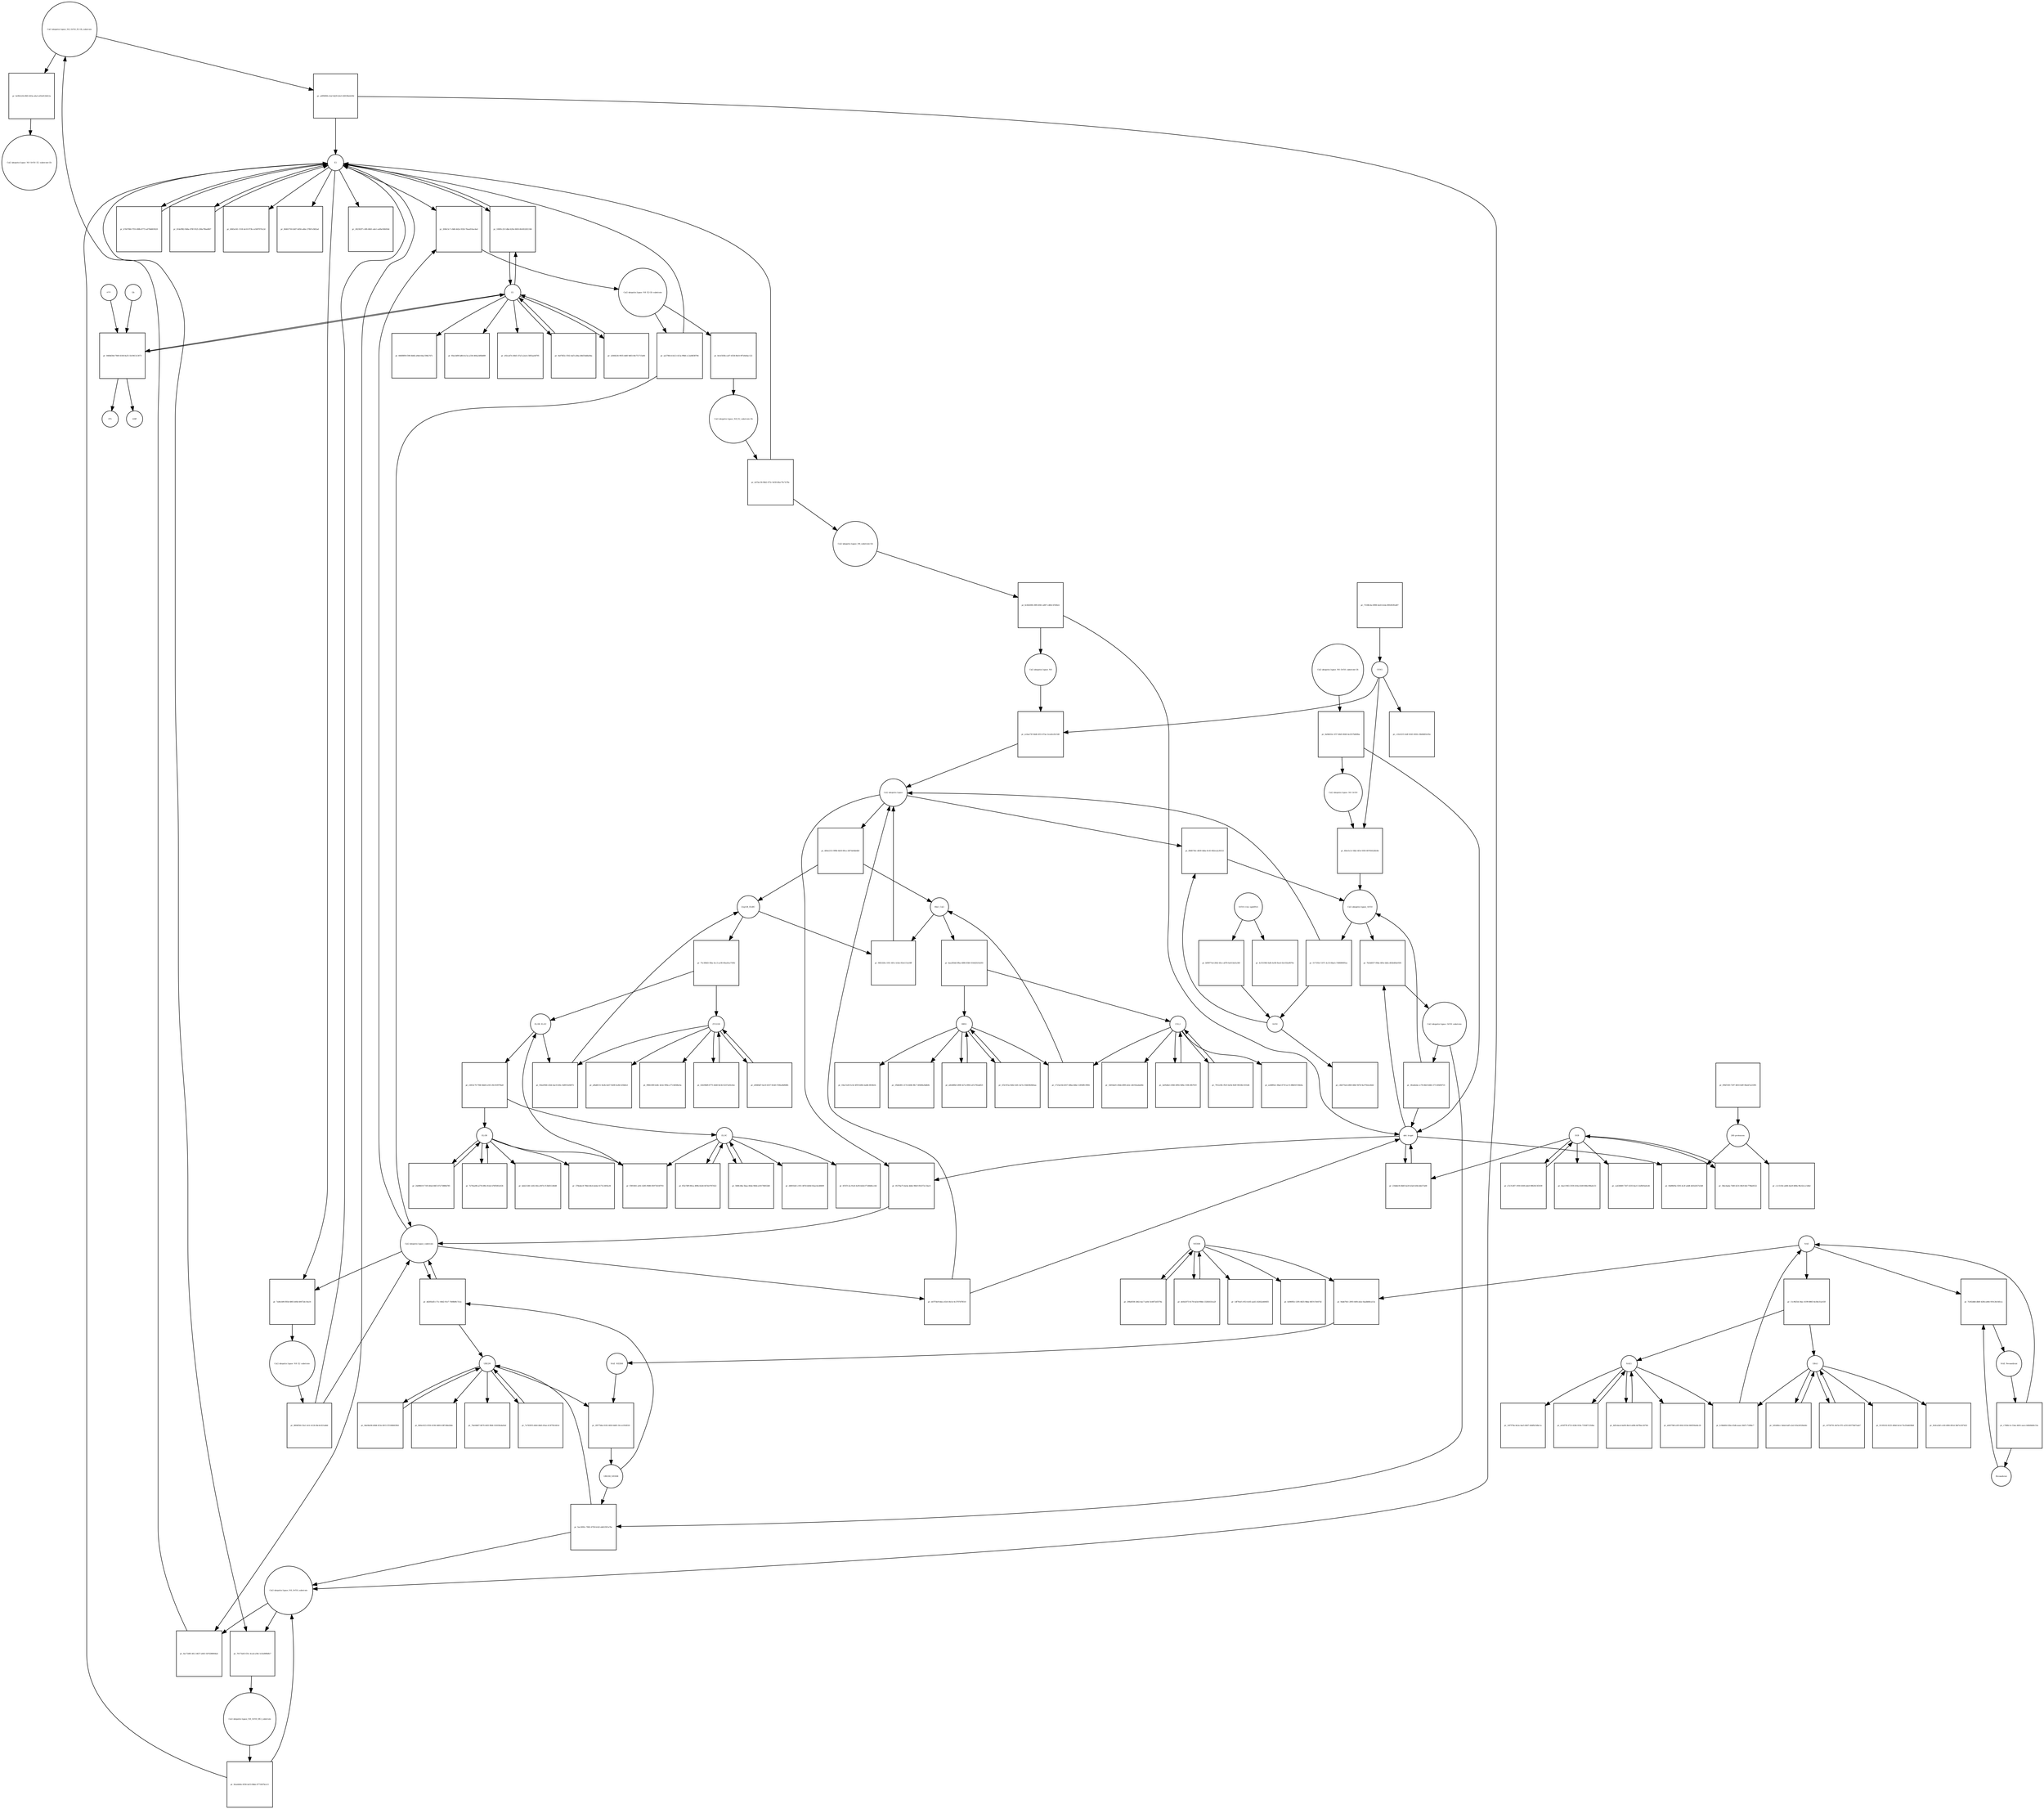 strict digraph  {
"Cul2 ubiquitin ligase_N8_Orf10_E2-Ub_substrate" [annotation="urn_miriam_ncbiprotein_BCD58762|urn_miriam_hgnc.symbol_UBE2|urn_miriam_hgnc.symbol_ZYG11B|urn_miriam_hgnc.symbol_ELOB|urn_miriam_hgnc.symbol_ELOC|urn_miriam_hgnc.symbol_RBX1|urn_miriam_hgnc.symbol_CUL2|urn_miriam_hgnc.symbol_NEDD8", bipartite=0, cls=complex, fontsize=4, label="Cul2 ubiquitin ligase_N8_Orf10_E2-Ub_substrate", shape=circle];
"pr_6e90cb34-d945-463a-a6a3-a05e8126d12a" [annotation="", bipartite=1, cls=process, fontsize=4, label="pr_6e90cb34-d945-463a-a6a3-a05e8126d12a", shape=square];
"Cul2 ubiquitin ligase_N8_Orf10_E2_substrate-Ub" [annotation="urn_miriam_ncbiprotein_BCD58762|urn_miriam_hgnc.symbol_UBE2|urn_miriam_hgnc.symbol_ZYG11B|urn_miriam_hgnc.symbol_ELOB|urn_miriam_hgnc.symbol_ELOC|urn_miriam_hgnc.symbol_RBX1|urn_miriam_hgnc.symbol_CUL2|urn_miriam_hgnc.symbol_NEDD8", bipartite=0, cls=complex, fontsize=4, label="Cul2 ubiquitin ligase_N8_Orf10_E2_substrate-Ub", shape=circle];
"Cul2 ubiquitin ligase_N8_E2-Ub_substrate" [annotation="urn_miriam_hgnc.symbol_ZYG11B|urn_miriam_hgnc.symbol_RBX1|urn_miriam_hgnc.symbol_ELOB|urn_miriam_hgnc.symbol_ELOC|urn_miriam_hgnc.symbol_CUL2|urn_miriam_hgnc.symbol_NEDD8|urn_miriam_hgnc.symbol_UBE2", bipartite=0, cls=complex, fontsize=4, label="Cul2 ubiquitin ligase_N8_E2-Ub_substrate", shape=circle];
"pr_8cb1583b-ca07-4558-8b10-9f7e8e8ac122" [annotation="", bipartite=1, cls=process, fontsize=4, label="pr_8cb1583b-ca07-4558-8b10-9f7e8e8ac122", shape=square];
"Cul2 ubiquitin ligase_N8_E2_substrate-Ub" [annotation="urn_miriam_hgnc.symbol_ZYG11B|urn_miriam_hgnc.symbol_UBE2|urn_miriam_hgnc.symbol_ELOB|urn_miriam_hgnc.symbol_ELOC|urn_miriam_hgnc.symbol_RBX1|urn_miriam_hgnc.symbol_CUL2|urn_miriam_hgnc.symbol_NEDD8", bipartite=0, cls=complex, fontsize=4, label="Cul2 ubiquitin ligase_N8_E2_substrate-Ub", shape=circle];
E2 [annotation="urn_miriam_hgnc.symbol_UBE2", bipartite=0, cls=macromolecule, fontsize=4, label=E2, shape=circle];
"pr_10081c29-1dbd-429e-8450-6b3452821346" [annotation="", bipartite=1, cls=process, fontsize=4, label="pr_10081c29-1dbd-429e-8450-6b3452821346", shape=square];
E1 [annotation="urn_miriam_hgnc.symbol_UBA", bipartite=0, cls=macromolecule, fontsize=4, label=E1, shape=circle];
"pr_0468d30d-7849-4168-8a35-1b19413c3073" [annotation="", bipartite=1, cls=process, fontsize=4, label="pr_0468d30d-7849-4168-8a35-1b19413c3073", shape=square];
Ub [annotation="", bipartite=0, cls="simple chemical", fontsize=4, label=Ub, shape=circle];
ATP [annotation="", bipartite=0, cls="simple chemical", fontsize=4, label=ATP, shape=circle];
AMP [annotation="", bipartite=0, cls="simple chemical", fontsize=4, label=AMP, shape=circle];
PPi [annotation="", bipartite=0, cls="simple chemical", fontsize=4, label=PPi, shape=circle];
"Cul2 ubiquitin ligase_substrate" [annotation="urn_miriam_hgnc.symbol_ZYg11B|urn_miriam_hgnc.symbol_ELOB|urn_miriam_hgnc.symbol_ELOC|urn_miriam_hgnc.symbol_RBX1|urn_miriam_hgnc.symbol_CUL2|urn_miriam_hgnc.symbol_NEDD8", bipartite=0, cls=complex, fontsize=4, label="Cul2 ubiquitin ligase_substrate", shape=circle];
"pr_2fd0c5c7-c8d6-4d2e-9326-76aed10acdad" [annotation="", bipartite=1, cls=process, fontsize=4, label="pr_2fd0c5c7-c8d6-4d2e-9326-76aed10acdad", shape=square];
"Cul2 ubiquitin ligase_N8_Orf10_substrate" [annotation="urn_miriam_ncbiprotein_BCD58762|urn_miriam_hgnc.symbol_ZYG11B|urn_miriam_hgnc.symbol_ELOB|urn_miriam_hgnc.symbol_ELOC|urn_miriam_hgnc.symbol_RBX1|urn_miriam_hgnc.symbol_CUL2|urn_miriam_hgnc.symbol_NEDD8", bipartite=0, cls=complex, fontsize=4, label="Cul2 ubiquitin ligase_N8_Orf10_substrate", shape=circle];
"pr_0ac72d03-4fc2-4627-a843-5476288004ab" [annotation="", bipartite=1, cls=process, fontsize=4, label="pr_0ac72d03-4fc2-4627-a843-5476288004ab", shape=square];
ZYG11B [annotation="urn_miriam_hgnc_HGNC%3A25820", bipartite=0, cls=macromolecule, fontsize=4, label=ZYG11B, shape=circle];
"pr_02439bf8-8775-4440-8e34-f2257a65c6ec" [annotation="", bipartite=1, cls=process, fontsize=4, label="pr_02439bf8-8775-4440-8e34-f2257a65c6ec", shape=square];
UBE2M [annotation="urn_miriam_hgnc_HGNC%3A12491", bipartite=0, cls=macromolecule, fontsize=4, label=UBE2M, shape=circle];
"pr_7e783955-dfe8-4bb5-83ae-d13f7fb1401d" [annotation="", bipartite=1, cls=process, fontsize=4, label="pr_7e783955-dfe8-4bb5-83ae-d13f7fb1401d", shape=square];
UBA3 [annotation="urn_miriam_hgnc_HGNC%3A12470", bipartite=0, cls=macromolecule, fontsize=4, label=UBA3, shape=circle];
"pr_5d1d06cc-9abd-4aff-a2a5-83a26328a44c" [annotation="", bipartite=1, cls=process, fontsize=4, label="pr_5d1d06cc-9abd-4aff-a2a5-83a26328a44c", shape=square];
RBX1 [annotation="urn_miriam_hgnc_HGNC%3A9928", bipartite=0, cls=macromolecule, fontsize=4, label=RBX1, shape=circle];
"pr_a8248fb0-2890-427a-8902-af12782adf23" [annotation="", bipartite=1, cls=process, fontsize=4, label="pr_a8248fb0-2890-427a-8902-af12782adf23", shape=square];
"Orf10 (+)ss sgmRNA" [annotation=urn_miriam_ncbiprotein_BCD58762, bipartite=0, cls="nucleic acid feature", fontsize=4, label="Orf10 (+)ss sgmRNA", shape=circle];
"pr_b09077ed-2642-4fce-a878-6a013dcfa340" [annotation="", bipartite=1, cls=process, fontsize=4, label="pr_b09077ed-2642-4fce-a878-6a013dcfa340", shape=square];
Orf10 [annotation=urn_miriam_ncbiprotein_BCD58762, bipartite=0, cls=macromolecule, fontsize=4, label=Orf10, shape=circle];
NEDD8 [annotation="urn_miriam_hgnc_HGNC%3A7732", bipartite=0, cls=macromolecule, fontsize=4, label=NEDD8, shape=circle];
"pr_298af038-3d42-4ac7-ae0e-5e4872d3578a" [annotation="", bipartite=1, cls=process, fontsize=4, label="pr_298af038-3d42-4ac7-ae0e-5e4872d3578a", shape=square];
NAE1 [annotation="urn_miriam_hgnc_HGNC%3A621", bipartite=0, cls=macromolecule, fontsize=4, label=NAE1, shape=circle];
"pr_a91ff7ff-d723-4286-919e-7350871354ba" [annotation="", bipartite=1, cls=process, fontsize=4, label="pr_a91ff7ff-d723-4286-919e-7350871354ba", shape=square];
ELOC [annotation="urn_miriam_hgnc_HGNC%3A11617", bipartite=0, cls=macromolecule, fontsize=4, label=ELOC, shape=circle];
"pr_ff2e7df9-80ca-490b-b5e8-647dc9767d22" [annotation="", bipartite=1, cls=process, fontsize=4, label="pr_ff2e7df9-80ca-490b-b5e8-647dc9767d22", shape=square];
ELOB [annotation="urn_miriam_hgnc_HGNC%3A11619", bipartite=0, cls=macromolecule, fontsize=4, label=ELOB, shape=circle];
"pr_24d96619-71f0-40ed-84f3-67e75886b785" [annotation="", bipartite=1, cls=process, fontsize=4, label="pr_24d96619-71f0-40ed-84f3-67e75886b785", shape=square];
"pr_b7447966-7f55-498b-8773-a479dd65f420" [annotation="", bipartite=1, cls=process, fontsize=4, label="pr_b7447966-7f55-498b-8773-a479dd65f420", shape=square];
"pr_9a07bf2c-f502-4af3-a0ba-d8d35ddbe0ba" [annotation="", bipartite=1, cls=process, fontsize=4, label="pr_9a07bf2c-f502-4af3-a0ba-d8d35ddbe0ba", shape=square];
DUB [annotation="urn_miriam_hgnc.symbol_DUB", bipartite=0, cls=macromolecule, fontsize=4, label=DUB, shape=circle];
"pr_58ecbada-7449-4231-8fe9-b0c778be8322" [annotation="", bipartite=1, cls=process, fontsize=4, label="pr_58ecbada-7449-4231-8fe9-b0c778be8322", shape=square];
CUL2 [annotation="urn_miriam_hgnc_HGNC%3A2552", bipartite=0, cls=macromolecule, fontsize=4, label=CUL2, shape=circle];
"pr_3a95d4e1-6f46-4992-9d9a-159fc3fb7019" [annotation="", bipartite=1, cls=process, fontsize=4, label="pr_3a95d4e1-6f46-4992-9d9a-159fc3fb7019", shape=square];
"pr_e0fdfdd7-6a10-4537-9cb8-57d0a28d9dfb" [annotation="", bipartite=1, cls=process, fontsize=4, label="pr_e0fdfdd7-6a10-4537-9cb8-57d0a28d9dfb", shape=square];
"pr_0de96e96-b0b8-453e-8015-f553086639b1" [annotation="", bipartite=1, cls=process, fontsize=4, label="pr_0de96e96-b0b8-453e-8015-f553086639b1", shape=square];
"pr_c9756791-4b7d-47f1-af35-60375b07aab7" [annotation="", bipartite=1, cls=process, fontsize=4, label="pr_c9756791-4b7d-47f1-af35-60375b07aab7", shape=square];
"pr_1f3c915a-9d42-42fc-be7a-53b63826b5aa" [annotation="", bipartite=1, cls=process, fontsize=4, label="pr_1f3c915a-9d42-42fc-be7a-53b63826b5aa", shape=square];
"pr_de0e2073-0c78-4a5d-90bb-13282633ca2f" [annotation="", bipartite=1, cls=process, fontsize=4, label="pr_de0e2073-0c78-4a5d-90bb-13282633ca2f", shape=square];
"pr_4d5cdacd-be99-4bc0-a69b-4d7fbec367b4" [annotation="", bipartite=1, cls=process, fontsize=4, label="pr_4d5cdacd-be99-4bc0-a69b-4d7fbec367b4", shape=square];
"pr_568fc48a-5baa-49ab-944b-a5017fd652b8" [annotation="", bipartite=1, cls=process, fontsize=4, label="pr_568fc48a-5baa-49ab-944b-a5017fd652b8", shape=square];
"pr_7e70ea98-a278-49fe-81de-b76f5061ef26" [annotation="", bipartite=1, cls=process, fontsize=4, label="pr_7e70ea98-a278-49fe-81de-b76f5061ef26", shape=square];
"pr_814ef982-9b8a-478f-9525-284a79bad067" [annotation="", bipartite=1, cls=process, fontsize=4, label="pr_814ef982-9b8a-478f-9525-284a79bad067", shape=square];
"pr_a566fa56-9935-4d6f-9d03-6fe751715e66" [annotation="", bipartite=1, cls=process, fontsize=4, label="pr_a566fa56-9935-4d6f-9d03-6fe751715e66", shape=square];
"pr_e7a7e387-1959-4569-a6e0-98629c5f2039" [annotation="", bipartite=1, cls=process, fontsize=4, label="pr_e7a7e387-1959-4569-a6e0-98629c5f2039", shape=square];
"pr_7912cf8c-f9c9-4e5b-9e0f-90338c1031d6" [annotation="", bipartite=1, cls=process, fontsize=4, label="pr_7912cf8c-f9c9-4e5b-9e0f-90338c1031d6", shape=square];
"pr_73188c4a-6998-4ed3-b1da-890281ffa487" [annotation="", bipartite=1, cls=process, fontsize=4, label="pr_73188c4a-6998-4ed3-b1da-890281ffa487", shape=square];
CSN5 [annotation="", bipartite=0, cls=complex, fontsize=4, label=CSN5, shape=circle];
"pr_f09d7ef0-7297-4810-8eff-9fab47a23395" [annotation="", bipartite=1, cls=process, fontsize=4, label="pr_f09d7ef0-7297-4810-8eff-9fab47a23395", shape=square];
"26S-proteasom" [annotation="urn_miriam_obo.go_GO%3A0000502", bipartite=0, cls=complex, fontsize=4, label="26S-proteasom", shape=circle];
NAE_Pevonedistat [annotation="urn_miriam_obo.chebi_CHEBI%3A145535|urn_miriam_hgnc.symbol_NAE1|urn_miriam_hgnc.symbol_UBA3", bipartite=0, cls=complex, fontsize=4, label=NAE_Pevonedistat, shape=circle];
"pr_c7680c1e-53ae-4601-aace-b0bf4b60c52a" [annotation="", bipartite=1, cls=process, fontsize=4, label="pr_c7680c1e-53ae-4601-aace-b0bf4b60c52a", shape=square];
Pevonedistat [annotation="urn_miriam_obo.chebi_CHEBI%3A145535", bipartite=0, cls="simple chemical", fontsize=4, label=Pevonedistat, shape=circle];
NAE [annotation="urn_miriam_hgnc.symbol_NAE1|urn_miriam_hgnc.symbol_UBA3", bipartite=0, cls=complex, fontsize=4, label=NAE, shape=circle];
"pr_11c9625d-34ac-4199-8865-6e36e31ac63f" [annotation="", bipartite=1, cls=process, fontsize=4, label="pr_11c9625d-34ac-4199-8865-6e36e31ac63f", shape=square];
ELOB_ELOC [annotation="urn_miriam_hgnc.symbol_ELOB|urn_miriam_hgnc.symbol_ELOC", bipartite=0, cls=complex, fontsize=4, label=ELOB_ELOC, shape=circle];
"pr_cfd53c70-7940-4bb9-a165-29c01097f4a8" [annotation="", bipartite=1, cls=process, fontsize=4, label="pr_cfd53c70-7940-4bb9-a165-29c01097f4a8", shape=square];
Zyg11B_EloBC [annotation="urn_miriam_hgnc.symbol_ZYG11B|urn_miriam_hgnc.symbol_ELOB|urn_miriam_hgnc.symbol_ELOC", bipartite=0, cls=complex, fontsize=4, label=Zyg11B_EloBC, shape=circle];
"pr_75c380d3-5fba-4cc3-ac00-60ae8ca71f82" [annotation="", bipartite=1, cls=process, fontsize=4, label="pr_75c380d3-5fba-4cc3-ac00-60ae8ca71f82", shape=square];
"Cul2 ubiquitin ligase_N8_substrate-Ub" [annotation="urn_miriam_hgnc.symbol_ZYG11B|urn_miriam_hgnc.symbol_ELOB|urn_miriam_hgnc.symbol_ELOC|urn_miriam_hgnc.symbol_RBX1|urn_miriam_hgnc.symbol_CUL2|urn_miriam_hgnc.symbol_NEDD8", bipartite=0, cls=complex, fontsize=4, label="Cul2 ubiquitin ligase_N8_substrate-Ub", shape=circle];
"pr_6c662696-29f8-4941-a887-cd60c1f500e4" [annotation="", bipartite=1, cls=process, fontsize=4, label="pr_6c662696-29f8-4941-a887-cd60c1f500e4", shape=square];
"Cul2 ubiquitin ligase_N8" [annotation="urn_miriam_hgnc.symbol_ZYG11B|urn_miriam_hgnc.symbol_ELOB|urn_miriam_hgnc.symbol_ELOC|urn_miriam_hgnc.symbol_RBX1|urn_miriam_hgnc.symbol_CUL2|urn_miriam_hgnc.symbol_NEDD8", bipartite=0, cls=complex, fontsize=4, label="Cul2 ubiquitin ligase_N8", shape=circle];
ubit_traget [annotation="", bipartite=0, cls=macromolecule, fontsize=4, label=ubit_traget, shape=circle];
"pr_eb7f7de9-bbca-43c6-8e1e-0c3707d78510" [annotation="", bipartite=1, cls=process, fontsize=4, label="pr_eb7f7de9-bbca-43c6-8e1e-0c3707d78510", shape=square];
"Cul2 ubiquitin ligase" [annotation="urn_miriam_hgnc.symbol_RBX1|urn_miriam_hgnc.symbol_CUL2|urn_miriam_hgnc.symbol_ZYG11B|urn_miriam_hgnc.symbol_ELOB|urn_miriam_hgnc.symbol_ELOC", bipartite=0, cls=complex, fontsize=4, label="Cul2 ubiquitin ligase", shape=circle];
"Cul2 ubiquitin ligase_N8_Orf10_substrate-Ub" [annotation="urn_miriam_ncbiprotein_BCD58762|urn_miriam_hgnc.symbol_ZYG11B|urn_miriam_hgnc.symbol_ELOB|urn_miriam_hgnc.symbol_ELOC|urn_miriam_hgnc.symbol_RBX1|urn_miriam_hgnc.symbol_CUL2|urn_miriam_hgnc.symbol_NEDD8", bipartite=0, cls=complex, fontsize=4, label="Cul2 ubiquitin ligase_N8_Orf10_substrate-Ub", shape=circle];
"pr_0a0b632e-1f37-48d3-9640-4e2557b849ba" [annotation="", bipartite=1, cls=process, fontsize=4, label="pr_0a0b632e-1f37-48d3-9640-4e2557b849ba", shape=square];
"Cul2 ubiquitin ligase_N8_Orf10" [annotation="urn_miriam_hgnc.symbol_ZYG11B|urn_miriam_hgnc.symbol_ELOB|urn_miriam_hgnc.symbol_ELOC|urn_miriam_hgnc.symbol_RBX1|urn_miriam_hgnc.symbol_CUL2|urn_miriam_hgnc.symbol_NEDD8|urn_miriam_ncbiprotein_BCD58762", bipartite=0, cls=complex, fontsize=4, label="Cul2 ubiquitin ligase_N8_Orf10", shape=circle];
"Cul2 ubiquitin ligase_Orf10_substrate" [annotation="urn_miriam_ncbiprotein_BCD58762|urn_miriam_hgnc.symbol_ZYg11B|urn_miriam_hgnc.symbol_ELOB|urn_miriam_hgnc.symbol_ELOC|urn_miriam_hgnc.symbol_RBX1|urn_miriam_hgnc.symbol_CUL2", bipartite=0, cls=complex, fontsize=4, label="Cul2 ubiquitin ligase_Orf10_substrate", shape=circle];
"pr_3fea6eda-cc78-48e0-b6b5-371149d50721" [annotation="", bipartite=1, cls=process, fontsize=4, label="pr_3fea6eda-cc78-48e0-b6b5-371149d50721", shape=square];
"Cul2 ubiquitin ligase_Orf10" [annotation="urn_miriam_ncbiprotein_BCD58762|urn_miriam_hgnc.symbol_ZYG11B|urn_miriam_hgnc.symbol_ELOB|urn_miriam_hgnc.symbol_ELOC|urn_miriam_hgnc.symbol_RBX1|urn_miriam_hgnc.symbol_CUL2", bipartite=0, cls=complex, fontsize=4, label="Cul2 ubiquitin ligase_Orf10", shape=circle];
"pr_40ee5c3c-fdb2-4f3e-9393-80765022824b" [annotation="", bipartite=1, cls=process, fontsize=4, label="pr_40ee5c3c-fdb2-4f3e-9393-80765022824b", shape=square];
"pr_517193cf-1671-4c33-84ad-c7d0680695ac" [annotation="", bipartite=1, cls=process, fontsize=4, label="pr_517193cf-1671-4c33-84ad-c7d0680695ac", shape=square];
"pr_ec6aa73f-04d6-4351-87ae-3cee6cd3c548" [annotation="", bipartite=1, cls=process, fontsize=4, label="pr_ec6aa73f-04d6-4351-87ae-3cee6cd3c548", shape=square];
"pr_484e2315-999b-4b50-89ca-26f7de6bb4b0" [annotation="", bipartite=1, cls=process, fontsize=4, label="pr_484e2315-999b-4b50-89ca-26f7de6bb4b0", shape=square];
Rbx1_Cul2 [annotation="urn_miriam_hgnc.symbol_RBX1|urn_miriam_hgnc.symbol_CUL2", bipartite=0, cls=complex, fontsize=4, label=Rbx1_Cul2, shape=circle];
"pr_dcf3ac36-0bb2-472c-9e58-d6ac70c7a78e" [annotation="", bipartite=1, cls=process, fontsize=4, label="pr_dcf3ac36-0bb2-472c-9e58-d6ac70c7a78e", shape=square];
"Cul2 ubiquitin ligase_N8_E2_substrate" [annotation="urn_miriam_hgnc.symbol_ZYG11B|urn_miriam_hgnc.symbol_ELOB|urn_miriam_hgnc.symbol_ELOC|urn_miriam_hgnc.symbol_RBX1|urn_miriam_hgnc.symbol_CUL2|urn_miriam_hgnc.symbol_NEDD8", bipartite=0, cls=complex, fontsize=4, label="Cul2 ubiquitin ligase_N8_E2_substrate", shape=circle];
"pr_8894f5fd-33a1-4cfc-b126-6bc4c621a8dd" [annotation="", bipartite=1, cls=process, fontsize=4, label="pr_8894f5fd-33a1-4cfc-b126-6bc4c621a8dd", shape=square];
"Cul2 ubiquitin ligase_N8_Orf10_0E2_substrate" [annotation="urn_miriam_ncbiprotein_BCD58762|urn_miriam_hgnc.symbol_ZYG11B|urn_miriam_hgnc.symbol_ELOB|urn_miriam_hgnc.symbol_ELOC|urn_miriam_hgnc.symbol_RBX1|urn_miriam_hgnc.symbol_CUL2|urn_miriam_hgnc.symbol_NEDD8|urn_miriam_hgnc.symbol_UBE2", bipartite=0, cls=complex, fontsize=4, label="Cul2 ubiquitin ligase_N8_Orf10_0E2_substrate", shape=circle];
"pr_9eaebb9a-4558-4a53-8bbe-8771847bce11" [annotation="", bipartite=1, cls=process, fontsize=4, label="pr_9eaebb9a-4558-4a53-8bbe-8771847bce11", shape=square];
"pr_baa283dd-0fba-4886-83b9-35442021b293" [annotation="", bipartite=1, cls=process, fontsize=4, label="pr_baa283dd-0fba-4886-83b9-35442021b293", shape=square];
"pr_234ddcf4-6b6f-4e20-b3a0-b56c4de57a68" [annotation="", bipartite=1, cls=process, fontsize=4, label="pr_234ddcf4-6b6f-4e20-b3a0-b56c4de57a68", shape=square];
"pr_aa5780c4-b5c3-413a-99b6-cc2afd838784" [annotation="", bipartite=1, cls=process, fontsize=4, label="pr_aa5780c4-b5c3-413a-99b6-cc2afd838784", shape=square];
"pr_a6f96906-e5af-4b29-b3e5-828196efef9d" [annotation="", bipartite=1, cls=process, fontsize=4, label="pr_a6f96906-e5af-4b29-b3e5-828196efef9d", shape=square];
"pr_04d9b95e-f205-4c2f-a4d8-4d1b2027e5d8" [annotation="", bipartite=1, cls=process, fontsize=4, label="pr_04d9b95e-f205-4c2f-a4d8-4d1b2027e5d8", shape=square];
"pr_a0bd6151-9a3b-4e47-9e08-fa28c525b8cd" [annotation="", bipartite=1, cls=process, fontsize=4, label="pr_a0bd6151-9a3b-4e47-9e08-fa28c525b8cd", shape=square];
"pr_996fc089-b28c-4e5e-990a-a77c0d58bc6a" [annotation="", bipartite=1, cls=process, fontsize=4, label="pr_996fc089-b28c-4e5e-990a-a77c0d58bc6a", shape=square];
"pr_8b9a1623-0350-4196-9d09-43ff19bb2b9e" [annotation="", bipartite=1, cls=process, fontsize=4, label="pr_8b9a1623-0350-4196-9d09-43ff19bb2b9e", shape=square];
"pr_76e04667-8b79-445f-9fb8-102039e4a9ed" [annotation="", bipartite=1, cls=process, fontsize=4, label="pr_76e04667-8b79-445f-9fb8-102039e4a9ed", shape=square];
"pr_911f6102-8225-40b8-9e1d-7fa354d638b8" [annotation="", bipartite=1, cls=process, fontsize=4, label="pr_911f6102-8225-40b8-9e1d-7fa354d638b8", shape=square];
"pr_9e9ca2bf-cc60-4f06-891d-3b07e33f7d22" [annotation="", bipartite=1, cls=process, fontsize=4, label="pr_9e9ca2bf-cc60-4f06-891d-3b07e33f7d22", shape=square];
"pr_10ea7a58-5c42-4f59-b0fd-2ad8c3816b1b" [annotation="", bipartite=1, cls=process, fontsize=4, label="pr_10ea7a58-5c42-4f59-b0fd-2ad8c3816b1b", shape=square];
"pr_1fb8e881-217d-440b-98c7-400d9a3bdb9c" [annotation="", bipartite=1, cls=process, fontsize=4, label="pr_1fb8e881-217d-440b-98c7-400d9a3bdb9c", shape=square];
"pr_4c551946-0afb-4c86-9ee4-02c032a9670e" [annotation="", bipartite=1, cls=process, fontsize=4, label="pr_4c551946-0afb-4c86-9ee4-02c032a9670e", shape=square];
"pr_c8d375ed-e860-46bf-947b-9a3792ee26d2" [annotation="", bipartite=1, cls=process, fontsize=4, label="pr_c8d375ed-e860-46bf-947b-9a3792ee26d2", shape=square];
"pr_1df7feef-c953-4c65-aa43-24262a449d55" [annotation="", bipartite=1, cls=process, fontsize=4, label="pr_1df7feef-c953-4c65-aa43-24262a449d55", shape=square];
"pr_fa980f5e-1295-4825-9bba-4fb7e7e64742" [annotation="", bipartite=1, cls=process, fontsize=4, label="pr_fa980f5e-1295-4825-9bba-4fb7e7e64742", shape=square];
"pr_a66579bf-a5ff-4943-833d-960f39ed4c20" [annotation="", bipartite=1, cls=process, fontsize=4, label="pr_a66579bf-a5ff-4943-833d-960f39ed4c20", shape=square];
"pr_14f7f78a-8e2a-4ae5-8607-d0dfb23dbc1a" [annotation="", bipartite=1, cls=process, fontsize=4, label="pr_14f7f78a-8e2a-4ae5-8607-d0dfb23dbc1a", shape=square];
"pr_d4001b41-c931-487d-b40d-03aa1dcd6609" [annotation="", bipartite=1, cls=process, fontsize=4, label="pr_d4001b41-c931-487d-b40d-03aa1dcd6609", shape=square];
"pr_fd7d7c3a-91e0-4cf8-b42d-f71d8dfecc6d" [annotation="", bipartite=1, cls=process, fontsize=4, label="pr_fd7d7c3a-91e0-4cf8-b42d-f71d8dfecc6d", shape=square];
"pr_beb21246-1e82-40ca-807e-f13b651240d8" [annotation="", bipartite=1, cls=process, fontsize=4, label="pr_beb21246-1e82-40ca-807e-f13b651240d8", shape=square];
"pr_578edec8-78b4-46cb-bebe-6175c3493a36" [annotation="", bipartite=1, cls=process, fontsize=4, label="pr_578edec8-78b4-46cb-bebe-6175c3493a36", shape=square];
"pr_b945e341-1518-4e10-973b-ce5697074c2d" [annotation="", bipartite=1, cls=process, fontsize=4, label="pr_b945e341-1518-4e10-973b-ce5697074c2d", shape=square];
"pr_84461750-b3d7-4d56-a46e-278b7e3bf2ad" [annotation="", bipartite=1, cls=process, fontsize=4, label="pr_84461750-b3d7-4d56-a46e-278b7e3bf2ad", shape=square];
"pr_666f8f89-f398-4b6b-a9dd-64ac598a747c" [annotation="", bipartite=1, cls=process, fontsize=4, label="pr_666f8f89-f398-4b6b-a9dd-64ac598a747c", shape=square];
"pr_f0ee3d9f-bd64-4c5a-a336-466a24f6b889" [annotation="", bipartite=1, cls=process, fontsize=4, label="pr_f0ee3d9f-bd64-4c5a-a336-466a24f6b889", shape=square];
"pr_4ea11943-3359-410a-b549-884c0f8a4c53" [annotation="", bipartite=1, cls=process, fontsize=4, label="pr_4ea11943-3359-410a-b549-884c0f8a4c53", shape=square];
"pr_ca434849-7267-4335-8acf-c5efb93a0cd4" [annotation="", bipartite=1, cls=process, fontsize=4, label="pr_ca434849-7267-4335-8acf-c5efb93a0cd4", shape=square];
"pr_a248f0e2-38ad-4719-ac15-88b01f158e6a" [annotation="", bipartite=1, cls=process, fontsize=4, label="pr_a248f0e2-38ad-4719-ac15-88b01f158e6a", shape=square];
"pr_1b934a01-d5bb-4f89-a62c-d4192eabed0e" [annotation="", bipartite=1, cls=process, fontsize=4, label="pr_1b934a01-d5bb-4f89-a62c-d4192eabed0e", shape=square];
"pr_c10c6215-fa8f-4545-9456-c9b84683c85e" [annotation="", bipartite=1, cls=process, fontsize=4, label="pr_c10c6215-fa8f-4545-9456-c9b84683c85e", shape=square];
"pr_c1c513fe-a466-4ee9-8d9a-96c42ccc5db2" [annotation="", bipartite=1, cls=process, fontsize=4, label="pr_c1c513fe-a466-4ee9-8d9a-96c42ccc5db2", shape=square];
NAE_NEDD8 [annotation="urn_miriam_hgnc.symbol_NEDD8|urn_miriam_hgnc.symbol_NAE1|urn_miriam_hgnc.symbol_UBA3", bipartite=0, cls=complex, fontsize=4, label=NAE_NEDD8, shape=circle];
"pr_2f977b8a-0182-4820-bbf8-19cce195d520" [annotation="", bipartite=1, cls=process, fontsize=4, label="pr_2f977b8a-0182-4820-bbf8-19cce195d520", shape=square];
UBE2M_NEDD8 [annotation="urn_miriam_hgnc.symbol_UBE2M|urn_miriam_hgnc.symbol_NEDD8", bipartite=0, cls=complex, fontsize=4, label=UBE2M_NEDD8, shape=circle];
"pr_89d6736c-d839-4dba-8c45-682ea2a36153" [annotation="", bipartite=1, cls=process, fontsize=4, label="pr_89d6736c-d839-4dba-8c45-682ea2a36153", shape=square];
"pr_9abb70e1-2093-44f4-afae-0aadb68ca13a" [annotation="", bipartite=1, cls=process, fontsize=4, label="pr_9abb70e1-2093-44f4-afae-0aadb68ca13a", shape=square];
"pr_7e362db6-db6f-420b-a464-919c26c0d1ca" [annotation="", bipartite=1, cls=process, fontsize=4, label="pr_7e362db6-db6f-420b-a464-919c26c0d1ca", shape=square];
"pr_fc9bb0fd-02be-45db-aaae-28d7c7180bc7" [annotation="", bipartite=1, cls=process, fontsize=4, label="pr_fc9bb0fd-02be-45db-aaae-28d7c7180bc7", shape=square];
"pr_93ea9566-22b4-4ac0-b5fa-1b8915efd072" [annotation="", bipartite=1, cls=process, fontsize=4, label="pr_93ea9566-22b4-4ac0-b5fa-1b8915efd072", shape=square];
"pr_f5f01661-af41-4285-9680-85973416f793" [annotation="", bipartite=1, cls=process, fontsize=4, label="pr_f5f01661-af41-4285-9680-85973416f793", shape=square];
"pr_94f2320e-1051-401c-b1de-f43e115a18ff" [annotation="", bipartite=1, cls=process, fontsize=4, label="pr_94f2320e-1051-401c-b1de-f43e115a18ff", shape=square];
"pr_0537ba75-be4a-4dde-98e9-054372c33ac6" [annotation="", bipartite=1, cls=process, fontsize=4, label="pr_0537ba75-be4a-4dde-98e9-054372c33ac6", shape=square];
"pr_dd285ed5-c71c-40d2-91e7-7408b9fc7a1a" [annotation="", bipartite=1, cls=process, fontsize=4, label="pr_dd285ed5-c71c-40d2-91e7-7408b9fc7a1a", shape=square];
"pr_7b24d037-09da-485e-bbfa-d02b484e05f4" [annotation="", bipartite=1, cls=process, fontsize=4, label="pr_7b24d037-09da-485e-bbfa-d02b484e05f4", shape=square];
"pr_5ac2692c-7682-4758-b1d2-abb535f1a7bc" [annotation="", bipartite=1, cls=process, fontsize=4, label="pr_5ac2692c-7682-4758-b1d2-abb535f1a7bc", shape=square];
"pr_7a46cb90-f85d-4865-bf4b-40672dc16a16" [annotation="", bipartite=1, cls=process, fontsize=4, label="pr_7a46cb90-f85d-4865-bf4b-40672dc16a16", shape=square];
"pr_70173a65-f25c-4cad-a30e-1e5ed9f8dfe7" [annotation="", bipartite=1, cls=process, fontsize=4, label="pr_70173a65-f25c-4cad-a30e-1e5ed9f8dfe7", shape=square];
"pr_1723a10d-d557-48ba-b6be-12856ffc9904" [annotation="", bipartite=1, cls=process, fontsize=4, label="pr_1723a10d-d557-48ba-b6be-12856ffc9904", shape=square];
"pr_e92ca67e-48d1-47a5-a2a4-c58f3aa0d795" [annotation="", bipartite=1, cls=process, fontsize=4, label="pr_e92ca67e-48d1-47a5-a2a4-c58f3aa0d795", shape=square];
"pr_282302f7-c4f6-48d1-a4e1-eafbe50645b4" [annotation="", bipartite=1, cls=process, fontsize=4, label="pr_282302f7-c4f6-48d1-a4e1-eafbe50645b4", shape=square];
"Cul2 ubiquitin ligase_N8_Orf10_E2-Ub_substrate" -> "pr_6e90cb34-d945-463a-a6a3-a05e8126d12a"  [annotation="", interaction_type=consumption];
"Cul2 ubiquitin ligase_N8_Orf10_E2-Ub_substrate" -> "pr_a6f96906-e5af-4b29-b3e5-828196efef9d"  [annotation="", interaction_type=consumption];
"pr_6e90cb34-d945-463a-a6a3-a05e8126d12a" -> "Cul2 ubiquitin ligase_N8_Orf10_E2_substrate-Ub"  [annotation="", interaction_type=production];
"Cul2 ubiquitin ligase_N8_E2-Ub_substrate" -> "pr_8cb1583b-ca07-4558-8b10-9f7e8e8ac122"  [annotation="", interaction_type=consumption];
"Cul2 ubiquitin ligase_N8_E2-Ub_substrate" -> "pr_aa5780c4-b5c3-413a-99b6-cc2afd838784"  [annotation="", interaction_type=consumption];
"pr_8cb1583b-ca07-4558-8b10-9f7e8e8ac122" -> "Cul2 ubiquitin ligase_N8_E2_substrate-Ub"  [annotation="", interaction_type=production];
"Cul2 ubiquitin ligase_N8_E2_substrate-Ub" -> "pr_dcf3ac36-0bb2-472c-9e58-d6ac70c7a78e"  [annotation="", interaction_type=consumption];
E2 -> "pr_10081c29-1dbd-429e-8450-6b3452821346"  [annotation="", interaction_type=consumption];
E2 -> "pr_2fd0c5c7-c8d6-4d2e-9326-76aed10acdad"  [annotation="", interaction_type=consumption];
E2 -> "pr_0ac72d03-4fc2-4627-a843-5476288004ab"  [annotation="", interaction_type=consumption];
E2 -> "pr_b7447966-7f55-498b-8773-a479dd65f420"  [annotation="", interaction_type=consumption];
E2 -> "pr_814ef982-9b8a-478f-9525-284a79bad067"  [annotation="", interaction_type=consumption];
E2 -> "pr_b945e341-1518-4e10-973b-ce5697074c2d"  [annotation="", interaction_type=consumption];
E2 -> "pr_84461750-b3d7-4d56-a46e-278b7e3bf2ad"  [annotation="", interaction_type=consumption];
E2 -> "pr_7a46cb90-f85d-4865-bf4b-40672dc16a16"  [annotation="", interaction_type=consumption];
E2 -> "pr_70173a65-f25c-4cad-a30e-1e5ed9f8dfe7"  [annotation="", interaction_type=consumption];
E2 -> "pr_282302f7-c4f6-48d1-a4e1-eafbe50645b4"  [annotation="", interaction_type=consumption];
"pr_10081c29-1dbd-429e-8450-6b3452821346" -> E2  [annotation="", interaction_type=production];
"pr_10081c29-1dbd-429e-8450-6b3452821346" -> E1  [annotation="", interaction_type=production];
E1 -> "pr_10081c29-1dbd-429e-8450-6b3452821346"  [annotation="", interaction_type=consumption];
E1 -> "pr_0468d30d-7849-4168-8a35-1b19413c3073"  [annotation="", interaction_type=consumption];
E1 -> "pr_9a07bf2c-f502-4af3-a0ba-d8d35ddbe0ba"  [annotation="", interaction_type=consumption];
E1 -> "pr_a566fa56-9935-4d6f-9d03-6fe751715e66"  [annotation="", interaction_type=consumption];
E1 -> "pr_666f8f89-f398-4b6b-a9dd-64ac598a747c"  [annotation="", interaction_type=consumption];
E1 -> "pr_f0ee3d9f-bd64-4c5a-a336-466a24f6b889"  [annotation="", interaction_type=consumption];
E1 -> "pr_e92ca67e-48d1-47a5-a2a4-c58f3aa0d795"  [annotation="", interaction_type=consumption];
"pr_0468d30d-7849-4168-8a35-1b19413c3073" -> E1  [annotation="", interaction_type=production];
"pr_0468d30d-7849-4168-8a35-1b19413c3073" -> AMP  [annotation="", interaction_type=production];
"pr_0468d30d-7849-4168-8a35-1b19413c3073" -> PPi  [annotation="", interaction_type=production];
Ub -> "pr_0468d30d-7849-4168-8a35-1b19413c3073"  [annotation="", interaction_type=consumption];
ATP -> "pr_0468d30d-7849-4168-8a35-1b19413c3073"  [annotation="", interaction_type=consumption];
"Cul2 ubiquitin ligase_substrate" -> "pr_2fd0c5c7-c8d6-4d2e-9326-76aed10acdad"  [annotation="", interaction_type=consumption];
"Cul2 ubiquitin ligase_substrate" -> "pr_eb7f7de9-bbca-43c6-8e1e-0c3707d78510"  [annotation="", interaction_type=consumption];
"Cul2 ubiquitin ligase_substrate" -> "pr_dd285ed5-c71c-40d2-91e7-7408b9fc7a1a"  [annotation="", interaction_type=consumption];
"Cul2 ubiquitin ligase_substrate" -> "pr_7a46cb90-f85d-4865-bf4b-40672dc16a16"  [annotation="", interaction_type=consumption];
"pr_2fd0c5c7-c8d6-4d2e-9326-76aed10acdad" -> "Cul2 ubiquitin ligase_N8_E2-Ub_substrate"  [annotation="", interaction_type=production];
"Cul2 ubiquitin ligase_N8_Orf10_substrate" -> "pr_0ac72d03-4fc2-4627-a843-5476288004ab"  [annotation="", interaction_type=consumption];
"Cul2 ubiquitin ligase_N8_Orf10_substrate" -> "pr_70173a65-f25c-4cad-a30e-1e5ed9f8dfe7"  [annotation="", interaction_type=consumption];
"pr_0ac72d03-4fc2-4627-a843-5476288004ab" -> "Cul2 ubiquitin ligase_N8_Orf10_E2-Ub_substrate"  [annotation="", interaction_type=production];
ZYG11B -> "pr_02439bf8-8775-4440-8e34-f2257a65c6ec"  [annotation="", interaction_type=consumption];
ZYG11B -> "pr_e0fdfdd7-6a10-4537-9cb8-57d0a28d9dfb"  [annotation="", interaction_type=consumption];
ZYG11B -> "pr_a0bd6151-9a3b-4e47-9e08-fa28c525b8cd"  [annotation="", interaction_type=consumption];
ZYG11B -> "pr_996fc089-b28c-4e5e-990a-a77c0d58bc6a"  [annotation="", interaction_type=consumption];
ZYG11B -> "pr_93ea9566-22b4-4ac0-b5fa-1b8915efd072"  [annotation="", interaction_type=consumption];
"pr_02439bf8-8775-4440-8e34-f2257a65c6ec" -> ZYG11B  [annotation="", interaction_type=production];
UBE2M -> "pr_7e783955-dfe8-4bb5-83ae-d13f7fb1401d"  [annotation="", interaction_type=consumption];
UBE2M -> "pr_0de96e96-b0b8-453e-8015-f553086639b1"  [annotation="", interaction_type=consumption];
UBE2M -> "pr_8b9a1623-0350-4196-9d09-43ff19bb2b9e"  [annotation="", interaction_type=consumption];
UBE2M -> "pr_76e04667-8b79-445f-9fb8-102039e4a9ed"  [annotation="", interaction_type=consumption];
UBE2M -> "pr_2f977b8a-0182-4820-bbf8-19cce195d520"  [annotation="", interaction_type=consumption];
"pr_7e783955-dfe8-4bb5-83ae-d13f7fb1401d" -> UBE2M  [annotation="", interaction_type=production];
UBA3 -> "pr_5d1d06cc-9abd-4aff-a2a5-83a26328a44c"  [annotation="", interaction_type=consumption];
UBA3 -> "pr_c9756791-4b7d-47f1-af35-60375b07aab7"  [annotation="", interaction_type=consumption];
UBA3 -> "pr_911f6102-8225-40b8-9e1d-7fa354d638b8"  [annotation="", interaction_type=consumption];
UBA3 -> "pr_9e9ca2bf-cc60-4f06-891d-3b07e33f7d22"  [annotation="", interaction_type=consumption];
UBA3 -> "pr_fc9bb0fd-02be-45db-aaae-28d7c7180bc7"  [annotation="", interaction_type=consumption];
"pr_5d1d06cc-9abd-4aff-a2a5-83a26328a44c" -> UBA3  [annotation="", interaction_type=production];
RBX1 -> "pr_a8248fb0-2890-427a-8902-af12782adf23"  [annotation="", interaction_type=consumption];
RBX1 -> "pr_1f3c915a-9d42-42fc-be7a-53b63826b5aa"  [annotation="", interaction_type=consumption];
RBX1 -> "pr_10ea7a58-5c42-4f59-b0fd-2ad8c3816b1b"  [annotation="", interaction_type=consumption];
RBX1 -> "pr_1fb8e881-217d-440b-98c7-400d9a3bdb9c"  [annotation="", interaction_type=consumption];
RBX1 -> "pr_1723a10d-d557-48ba-b6be-12856ffc9904"  [annotation="", interaction_type=consumption];
"pr_a8248fb0-2890-427a-8902-af12782adf23" -> RBX1  [annotation="", interaction_type=production];
"Orf10 (+)ss sgmRNA" -> "pr_b09077ed-2642-4fce-a878-6a013dcfa340"  [annotation="", interaction_type=consumption];
"Orf10 (+)ss sgmRNA" -> "pr_4c551946-0afb-4c86-9ee4-02c032a9670e"  [annotation="", interaction_type=consumption];
"pr_b09077ed-2642-4fce-a878-6a013dcfa340" -> Orf10  [annotation="", interaction_type=production];
Orf10 -> "pr_c8d375ed-e860-46bf-947b-9a3792ee26d2"  [annotation="", interaction_type=consumption];
Orf10 -> "pr_89d6736c-d839-4dba-8c45-682ea2a36153"  [annotation="", interaction_type=consumption];
NEDD8 -> "pr_298af038-3d42-4ac7-ae0e-5e4872d3578a"  [annotation="", interaction_type=consumption];
NEDD8 -> "pr_de0e2073-0c78-4a5d-90bb-13282633ca2f"  [annotation="", interaction_type=consumption];
NEDD8 -> "pr_1df7feef-c953-4c65-aa43-24262a449d55"  [annotation="", interaction_type=consumption];
NEDD8 -> "pr_fa980f5e-1295-4825-9bba-4fb7e7e64742"  [annotation="", interaction_type=consumption];
NEDD8 -> "pr_9abb70e1-2093-44f4-afae-0aadb68ca13a"  [annotation="", interaction_type=consumption];
"pr_298af038-3d42-4ac7-ae0e-5e4872d3578a" -> NEDD8  [annotation="", interaction_type=production];
NAE1 -> "pr_a91ff7ff-d723-4286-919e-7350871354ba"  [annotation="", interaction_type=consumption];
NAE1 -> "pr_4d5cdacd-be99-4bc0-a69b-4d7fbec367b4"  [annotation="", interaction_type=consumption];
NAE1 -> "pr_a66579bf-a5ff-4943-833d-960f39ed4c20"  [annotation="", interaction_type=consumption];
NAE1 -> "pr_14f7f78a-8e2a-4ae5-8607-d0dfb23dbc1a"  [annotation="", interaction_type=consumption];
NAE1 -> "pr_fc9bb0fd-02be-45db-aaae-28d7c7180bc7"  [annotation="", interaction_type=consumption];
"pr_a91ff7ff-d723-4286-919e-7350871354ba" -> NAE1  [annotation="", interaction_type=production];
ELOC -> "pr_ff2e7df9-80ca-490b-b5e8-647dc9767d22"  [annotation="", interaction_type=consumption];
ELOC -> "pr_568fc48a-5baa-49ab-944b-a5017fd652b8"  [annotation="", interaction_type=consumption];
ELOC -> "pr_d4001b41-c931-487d-b40d-03aa1dcd6609"  [annotation="", interaction_type=consumption];
ELOC -> "pr_fd7d7c3a-91e0-4cf8-b42d-f71d8dfecc6d"  [annotation="", interaction_type=consumption];
ELOC -> "pr_f5f01661-af41-4285-9680-85973416f793"  [annotation="", interaction_type=consumption];
"pr_ff2e7df9-80ca-490b-b5e8-647dc9767d22" -> ELOC  [annotation="", interaction_type=production];
ELOB -> "pr_24d96619-71f0-40ed-84f3-67e75886b785"  [annotation="", interaction_type=consumption];
ELOB -> "pr_7e70ea98-a278-49fe-81de-b76f5061ef26"  [annotation="", interaction_type=consumption];
ELOB -> "pr_beb21246-1e82-40ca-807e-f13b651240d8"  [annotation="", interaction_type=consumption];
ELOB -> "pr_578edec8-78b4-46cb-bebe-6175c3493a36"  [annotation="", interaction_type=consumption];
ELOB -> "pr_f5f01661-af41-4285-9680-85973416f793"  [annotation="", interaction_type=consumption];
"pr_24d96619-71f0-40ed-84f3-67e75886b785" -> ELOB  [annotation="", interaction_type=production];
"pr_b7447966-7f55-498b-8773-a479dd65f420" -> E2  [annotation="", interaction_type=production];
"pr_9a07bf2c-f502-4af3-a0ba-d8d35ddbe0ba" -> E1  [annotation="", interaction_type=production];
DUB -> "pr_58ecbada-7449-4231-8fe9-b0c778be8322"  [annotation="", interaction_type=consumption];
DUB -> "pr_e7a7e387-1959-4569-a6e0-98629c5f2039"  [annotation="", interaction_type=consumption];
DUB -> "pr_234ddcf4-6b6f-4e20-b3a0-b56c4de57a68"  [annotation="", interaction_type=catalysis];
DUB -> "pr_4ea11943-3359-410a-b549-884c0f8a4c53"  [annotation="", interaction_type=consumption];
DUB -> "pr_ca434849-7267-4335-8acf-c5efb93a0cd4"  [annotation="", interaction_type=consumption];
"pr_58ecbada-7449-4231-8fe9-b0c778be8322" -> DUB  [annotation="", interaction_type=production];
CUL2 -> "pr_3a95d4e1-6f46-4992-9d9a-159fc3fb7019"  [annotation="", interaction_type=consumption];
CUL2 -> "pr_7912cf8c-f9c9-4e5b-9e0f-90338c1031d6"  [annotation="", interaction_type=consumption];
CUL2 -> "pr_a248f0e2-38ad-4719-ac15-88b01f158e6a"  [annotation="", interaction_type=consumption];
CUL2 -> "pr_1b934a01-d5bb-4f89-a62c-d4192eabed0e"  [annotation="", interaction_type=consumption];
CUL2 -> "pr_1723a10d-d557-48ba-b6be-12856ffc9904"  [annotation="", interaction_type=consumption];
"pr_3a95d4e1-6f46-4992-9d9a-159fc3fb7019" -> CUL2  [annotation="", interaction_type=production];
"pr_e0fdfdd7-6a10-4537-9cb8-57d0a28d9dfb" -> ZYG11B  [annotation="", interaction_type=production];
"pr_0de96e96-b0b8-453e-8015-f553086639b1" -> UBE2M  [annotation="", interaction_type=production];
"pr_c9756791-4b7d-47f1-af35-60375b07aab7" -> UBA3  [annotation="", interaction_type=production];
"pr_1f3c915a-9d42-42fc-be7a-53b63826b5aa" -> RBX1  [annotation="", interaction_type=production];
"pr_de0e2073-0c78-4a5d-90bb-13282633ca2f" -> NEDD8  [annotation="", interaction_type=production];
"pr_4d5cdacd-be99-4bc0-a69b-4d7fbec367b4" -> NAE1  [annotation="", interaction_type=production];
"pr_568fc48a-5baa-49ab-944b-a5017fd652b8" -> ELOC  [annotation="", interaction_type=production];
"pr_7e70ea98-a278-49fe-81de-b76f5061ef26" -> ELOB  [annotation="", interaction_type=production];
"pr_814ef982-9b8a-478f-9525-284a79bad067" -> E2  [annotation="", interaction_type=production];
"pr_a566fa56-9935-4d6f-9d03-6fe751715e66" -> E1  [annotation="", interaction_type=production];
"pr_e7a7e387-1959-4569-a6e0-98629c5f2039" -> DUB  [annotation="", interaction_type=production];
"pr_7912cf8c-f9c9-4e5b-9e0f-90338c1031d6" -> CUL2  [annotation="", interaction_type=production];
"pr_73188c4a-6998-4ed3-b1da-890281ffa487" -> CSN5  [annotation="", interaction_type=production];
CSN5 -> "pr_40ee5c3c-fdb2-4f3e-9393-80765022824b"  [annotation="", interaction_type=catalysis];
CSN5 -> "pr_ec6aa73f-04d6-4351-87ae-3cee6cd3c548"  [annotation="", interaction_type=catalysis];
CSN5 -> "pr_c10c6215-fa8f-4545-9456-c9b84683c85e"  [annotation="", interaction_type=consumption];
"pr_f09d7ef0-7297-4810-8eff-9fab47a23395" -> "26S-proteasom"  [annotation="", interaction_type=production];
"26S-proteasom" -> "pr_04d9b95e-f205-4c2f-a4d8-4d1b2027e5d8"  [annotation="", interaction_type=catalysis];
"26S-proteasom" -> "pr_c1c513fe-a466-4ee9-8d9a-96c42ccc5db2"  [annotation="", interaction_type=consumption];
NAE_Pevonedistat -> "pr_c7680c1e-53ae-4601-aace-b0bf4b60c52a"  [annotation="", interaction_type=consumption];
"pr_c7680c1e-53ae-4601-aace-b0bf4b60c52a" -> Pevonedistat  [annotation="", interaction_type=production];
"pr_c7680c1e-53ae-4601-aace-b0bf4b60c52a" -> NAE  [annotation="", interaction_type=production];
Pevonedistat -> "pr_7e362db6-db6f-420b-a464-919c26c0d1ca"  [annotation="", interaction_type=consumption];
NAE -> "pr_11c9625d-34ac-4199-8865-6e36e31ac63f"  [annotation="", interaction_type=consumption];
NAE -> "pr_9abb70e1-2093-44f4-afae-0aadb68ca13a"  [annotation="", interaction_type=consumption];
NAE -> "pr_7e362db6-db6f-420b-a464-919c26c0d1ca"  [annotation="", interaction_type=consumption];
"pr_11c9625d-34ac-4199-8865-6e36e31ac63f" -> NAE1  [annotation="", interaction_type=production];
"pr_11c9625d-34ac-4199-8865-6e36e31ac63f" -> UBA3  [annotation="", interaction_type=production];
ELOB_ELOC -> "pr_cfd53c70-7940-4bb9-a165-29c01097f4a8"  [annotation="", interaction_type=consumption];
ELOB_ELOC -> "pr_93ea9566-22b4-4ac0-b5fa-1b8915efd072"  [annotation="", interaction_type=consumption];
"pr_cfd53c70-7940-4bb9-a165-29c01097f4a8" -> ELOB  [annotation="", interaction_type=production];
"pr_cfd53c70-7940-4bb9-a165-29c01097f4a8" -> ELOC  [annotation="", interaction_type=production];
Zyg11B_EloBC -> "pr_75c380d3-5fba-4cc3-ac00-60ae8ca71f82"  [annotation="", interaction_type=consumption];
Zyg11B_EloBC -> "pr_94f2320e-1051-401c-b1de-f43e115a18ff"  [annotation="", interaction_type=consumption];
"pr_75c380d3-5fba-4cc3-ac00-60ae8ca71f82" -> ELOB_ELOC  [annotation="", interaction_type=production];
"pr_75c380d3-5fba-4cc3-ac00-60ae8ca71f82" -> ZYG11B  [annotation="", interaction_type=production];
"Cul2 ubiquitin ligase_N8_substrate-Ub" -> "pr_6c662696-29f8-4941-a887-cd60c1f500e4"  [annotation="", interaction_type=consumption];
"pr_6c662696-29f8-4941-a887-cd60c1f500e4" -> "Cul2 ubiquitin ligase_N8"  [annotation="", interaction_type=production];
"pr_6c662696-29f8-4941-a887-cd60c1f500e4" -> ubit_traget  [annotation="", interaction_type=production];
"Cul2 ubiquitin ligase_N8" -> "pr_ec6aa73f-04d6-4351-87ae-3cee6cd3c548"  [annotation="", interaction_type=consumption];
ubit_traget -> "pr_234ddcf4-6b6f-4e20-b3a0-b56c4de57a68"  [annotation="", interaction_type=consumption];
ubit_traget -> "pr_04d9b95e-f205-4c2f-a4d8-4d1b2027e5d8"  [annotation="", interaction_type=consumption];
ubit_traget -> "pr_0537ba75-be4a-4dde-98e9-054372c33ac6"  [annotation="", interaction_type=consumption];
ubit_traget -> "pr_7b24d037-09da-485e-bbfa-d02b484e05f4"  [annotation="", interaction_type=consumption];
"pr_eb7f7de9-bbca-43c6-8e1e-0c3707d78510" -> "Cul2 ubiquitin ligase"  [annotation="", interaction_type=production];
"pr_eb7f7de9-bbca-43c6-8e1e-0c3707d78510" -> ubit_traget  [annotation="", interaction_type=production];
"Cul2 ubiquitin ligase" -> "pr_484e2315-999b-4b50-89ca-26f7de6bb4b0"  [annotation="", interaction_type=consumption];
"Cul2 ubiquitin ligase" -> "pr_89d6736c-d839-4dba-8c45-682ea2a36153"  [annotation="", interaction_type=consumption];
"Cul2 ubiquitin ligase" -> "pr_0537ba75-be4a-4dde-98e9-054372c33ac6"  [annotation="", interaction_type=consumption];
"Cul2 ubiquitin ligase_N8_Orf10_substrate-Ub" -> "pr_0a0b632e-1f37-48d3-9640-4e2557b849ba"  [annotation="", interaction_type=consumption];
"pr_0a0b632e-1f37-48d3-9640-4e2557b849ba" -> "Cul2 ubiquitin ligase_N8_Orf10"  [annotation="", interaction_type=production];
"pr_0a0b632e-1f37-48d3-9640-4e2557b849ba" -> ubit_traget  [annotation="", interaction_type=production];
"Cul2 ubiquitin ligase_N8_Orf10" -> "pr_40ee5c3c-fdb2-4f3e-9393-80765022824b"  [annotation="", interaction_type=consumption];
"Cul2 ubiquitin ligase_Orf10_substrate" -> "pr_3fea6eda-cc78-48e0-b6b5-371149d50721"  [annotation="", interaction_type=consumption];
"Cul2 ubiquitin ligase_Orf10_substrate" -> "pr_5ac2692c-7682-4758-b1d2-abb535f1a7bc"  [annotation="", interaction_type=consumption];
"pr_3fea6eda-cc78-48e0-b6b5-371149d50721" -> "Cul2 ubiquitin ligase_Orf10"  [annotation="", interaction_type=production];
"pr_3fea6eda-cc78-48e0-b6b5-371149d50721" -> ubit_traget  [annotation="", interaction_type=production];
"Cul2 ubiquitin ligase_Orf10" -> "pr_517193cf-1671-4c33-84ad-c7d0680695ac"  [annotation="", interaction_type=consumption];
"Cul2 ubiquitin ligase_Orf10" -> "pr_7b24d037-09da-485e-bbfa-d02b484e05f4"  [annotation="", interaction_type=consumption];
"pr_40ee5c3c-fdb2-4f3e-9393-80765022824b" -> "Cul2 ubiquitin ligase_Orf10"  [annotation="", interaction_type=production];
"pr_517193cf-1671-4c33-84ad-c7d0680695ac" -> Orf10  [annotation="", interaction_type=production];
"pr_517193cf-1671-4c33-84ad-c7d0680695ac" -> "Cul2 ubiquitin ligase"  [annotation="", interaction_type=production];
"pr_ec6aa73f-04d6-4351-87ae-3cee6cd3c548" -> "Cul2 ubiquitin ligase"  [annotation="", interaction_type=production];
"pr_484e2315-999b-4b50-89ca-26f7de6bb4b0" -> Rbx1_Cul2  [annotation="", interaction_type=production];
"pr_484e2315-999b-4b50-89ca-26f7de6bb4b0" -> Zyg11B_EloBC  [annotation="", interaction_type=production];
Rbx1_Cul2 -> "pr_baa283dd-0fba-4886-83b9-35442021b293"  [annotation="", interaction_type=consumption];
Rbx1_Cul2 -> "pr_94f2320e-1051-401c-b1de-f43e115a18ff"  [annotation="", interaction_type=consumption];
"pr_dcf3ac36-0bb2-472c-9e58-d6ac70c7a78e" -> "Cul2 ubiquitin ligase_N8_substrate-Ub"  [annotation="", interaction_type=production];
"pr_dcf3ac36-0bb2-472c-9e58-d6ac70c7a78e" -> E2  [annotation="", interaction_type=production];
"Cul2 ubiquitin ligase_N8_E2_substrate" -> "pr_8894f5fd-33a1-4cfc-b126-6bc4c621a8dd"  [annotation="", interaction_type=consumption];
"pr_8894f5fd-33a1-4cfc-b126-6bc4c621a8dd" -> E2  [annotation="", interaction_type=production];
"pr_8894f5fd-33a1-4cfc-b126-6bc4c621a8dd" -> "Cul2 ubiquitin ligase_substrate"  [annotation="", interaction_type=production];
"Cul2 ubiquitin ligase_N8_Orf10_0E2_substrate" -> "pr_9eaebb9a-4558-4a53-8bbe-8771847bce11"  [annotation="", interaction_type=consumption];
"pr_9eaebb9a-4558-4a53-8bbe-8771847bce11" -> "Cul2 ubiquitin ligase_N8_Orf10_substrate"  [annotation="", interaction_type=production];
"pr_9eaebb9a-4558-4a53-8bbe-8771847bce11" -> E2  [annotation="", interaction_type=production];
"pr_baa283dd-0fba-4886-83b9-35442021b293" -> CUL2  [annotation="", interaction_type=production];
"pr_baa283dd-0fba-4886-83b9-35442021b293" -> RBX1  [annotation="", interaction_type=production];
"pr_234ddcf4-6b6f-4e20-b3a0-b56c4de57a68" -> ubit_traget  [annotation="", interaction_type=production];
"pr_aa5780c4-b5c3-413a-99b6-cc2afd838784" -> "Cul2 ubiquitin ligase_substrate"  [annotation="", interaction_type=production];
"pr_aa5780c4-b5c3-413a-99b6-cc2afd838784" -> E2  [annotation="", interaction_type=production];
"pr_a6f96906-e5af-4b29-b3e5-828196efef9d" -> "Cul2 ubiquitin ligase_N8_Orf10_substrate"  [annotation="", interaction_type=production];
"pr_a6f96906-e5af-4b29-b3e5-828196efef9d" -> E2  [annotation="", interaction_type=production];
NAE_NEDD8 -> "pr_2f977b8a-0182-4820-bbf8-19cce195d520"  [annotation="", interaction_type=consumption];
"pr_2f977b8a-0182-4820-bbf8-19cce195d520" -> UBE2M_NEDD8  [annotation="", interaction_type=production];
UBE2M_NEDD8 -> "pr_dd285ed5-c71c-40d2-91e7-7408b9fc7a1a"  [annotation="", interaction_type=consumption];
UBE2M_NEDD8 -> "pr_5ac2692c-7682-4758-b1d2-abb535f1a7bc"  [annotation="", interaction_type=consumption];
"pr_89d6736c-d839-4dba-8c45-682ea2a36153" -> "Cul2 ubiquitin ligase_Orf10"  [annotation="", interaction_type=production];
"pr_9abb70e1-2093-44f4-afae-0aadb68ca13a" -> NAE_NEDD8  [annotation="", interaction_type=production];
"pr_7e362db6-db6f-420b-a464-919c26c0d1ca" -> NAE_Pevonedistat  [annotation="", interaction_type=production];
"pr_fc9bb0fd-02be-45db-aaae-28d7c7180bc7" -> NAE  [annotation="", interaction_type=production];
"pr_93ea9566-22b4-4ac0-b5fa-1b8915efd072" -> Zyg11B_EloBC  [annotation="", interaction_type=production];
"pr_f5f01661-af41-4285-9680-85973416f793" -> ELOB_ELOC  [annotation="", interaction_type=production];
"pr_94f2320e-1051-401c-b1de-f43e115a18ff" -> "Cul2 ubiquitin ligase"  [annotation="", interaction_type=production];
"pr_0537ba75-be4a-4dde-98e9-054372c33ac6" -> "Cul2 ubiquitin ligase_substrate"  [annotation="", interaction_type=production];
"pr_dd285ed5-c71c-40d2-91e7-7408b9fc7a1a" -> "Cul2 ubiquitin ligase_substrate"  [annotation="", interaction_type=production];
"pr_dd285ed5-c71c-40d2-91e7-7408b9fc7a1a" -> UBE2M  [annotation="", interaction_type=production];
"pr_7b24d037-09da-485e-bbfa-d02b484e05f4" -> "Cul2 ubiquitin ligase_Orf10_substrate"  [annotation="", interaction_type=production];
"pr_5ac2692c-7682-4758-b1d2-abb535f1a7bc" -> "Cul2 ubiquitin ligase_N8_Orf10_substrate"  [annotation="", interaction_type=production];
"pr_5ac2692c-7682-4758-b1d2-abb535f1a7bc" -> UBE2M  [annotation="", interaction_type=production];
"pr_7a46cb90-f85d-4865-bf4b-40672dc16a16" -> "Cul2 ubiquitin ligase_N8_E2_substrate"  [annotation="", interaction_type=production];
"pr_70173a65-f25c-4cad-a30e-1e5ed9f8dfe7" -> "Cul2 ubiquitin ligase_N8_Orf10_0E2_substrate"  [annotation="", interaction_type=production];
"pr_1723a10d-d557-48ba-b6be-12856ffc9904" -> Rbx1_Cul2  [annotation="", interaction_type=production];
}
